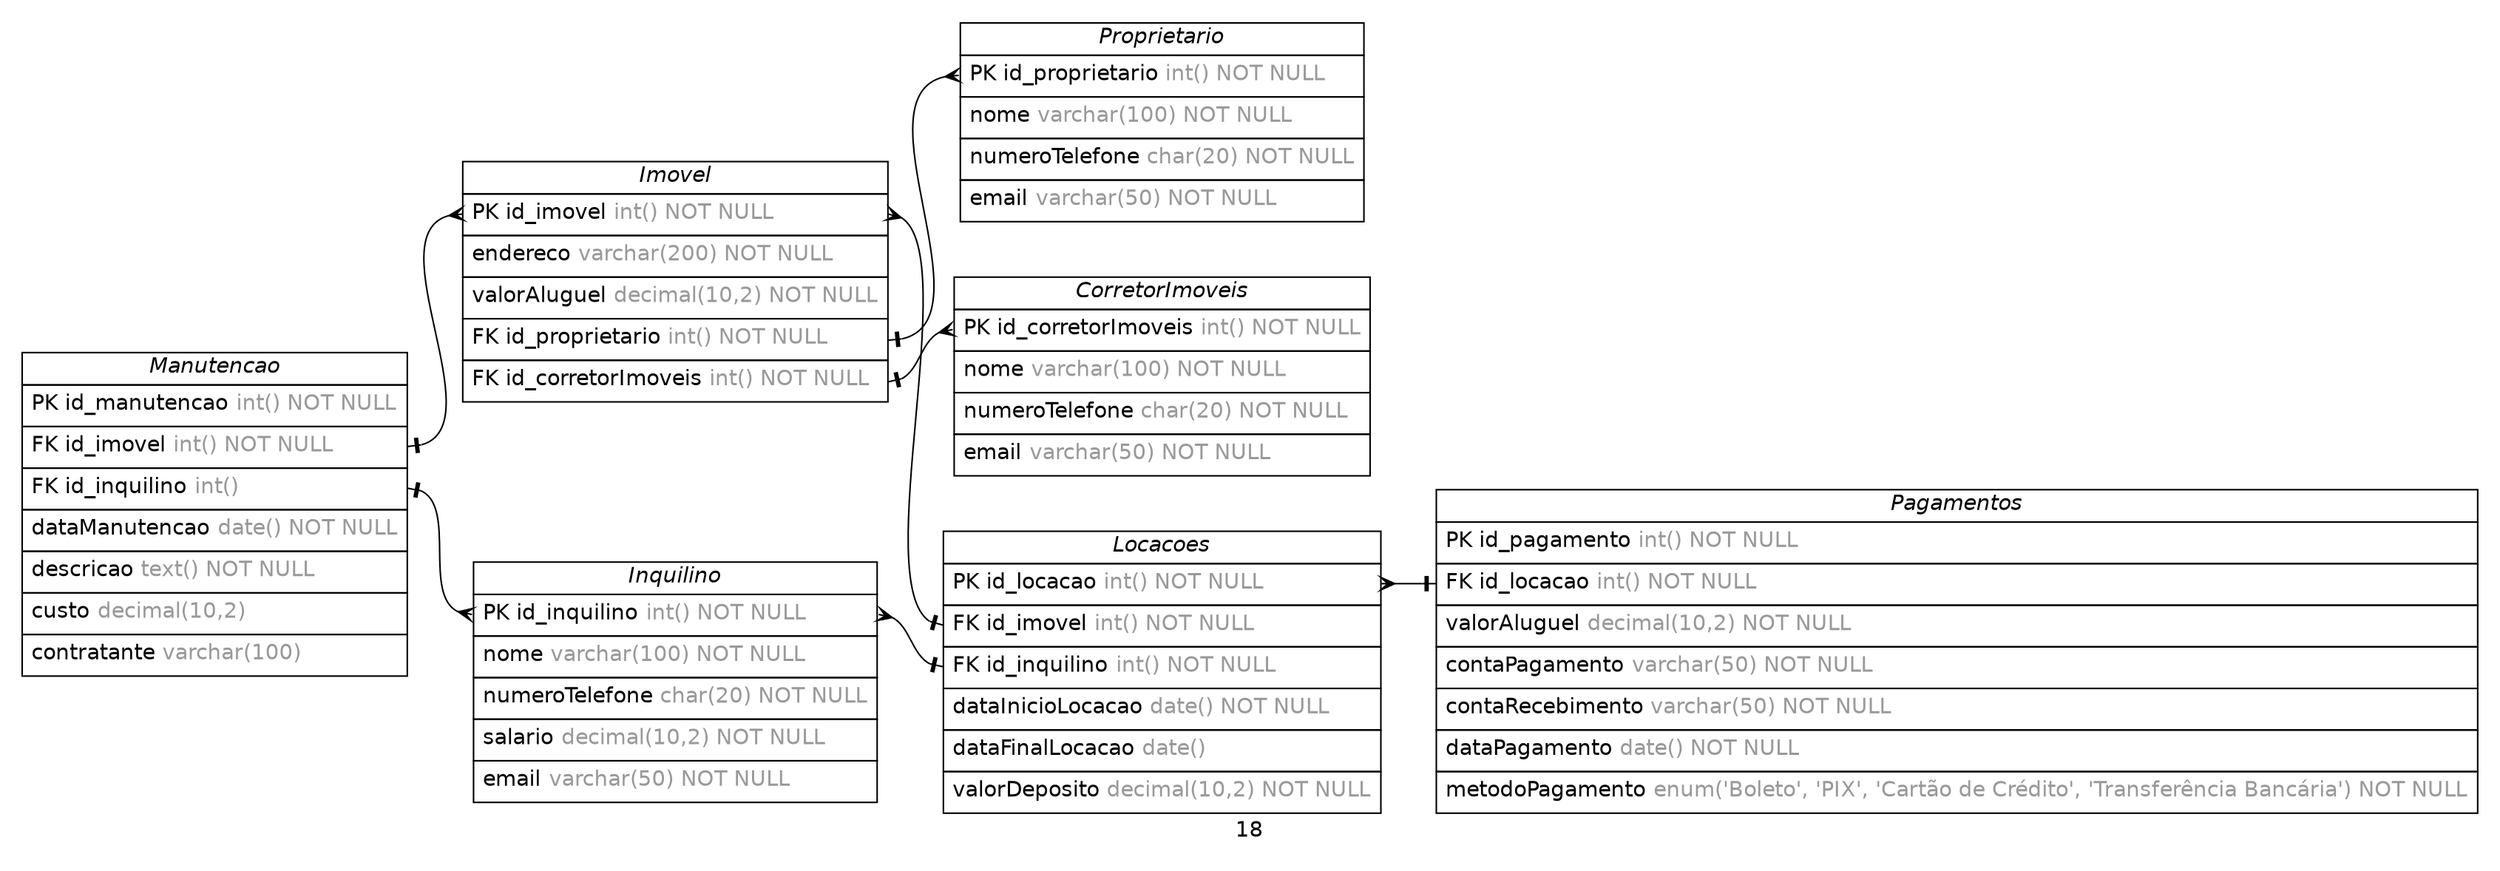 /* created with ERDot < https://github.com/ehne/ERDot > */
digraph G {
    graph [
        nodesep=0.5;
        rankdir="LR";
        concentrate=true;
        splines="spline";
        fontname="Helvetica";
        pad="0.2,0.2",
        label="18",
        
    ];
    
    node [shape=plain, fontname="Helvetica"];
    edge [
        dir=both,
        fontsize=12,
        arrowsize=0.9,
        penwidth=1.0,
        labelangle=32,
        labeldistance=1.8,
        fontname="Helvetica"
    ];
    
    "CorretorImoveis" [ label=<
        <table border="0" cellborder="1" cellspacing="0" >
        <tr><td><i>CorretorImoveis</i></td></tr>
        <tr><td port="id_corretorImoveis" align="left" cellpadding="5">PK id_corretorImoveis <font color="grey60">int() NOT NULL</font></td></tr>
        <tr><td port="nome" align="left" cellpadding="5">nome <font color="grey60">varchar(100) NOT NULL</font></td></tr>
        <tr><td port="numeroTelefone" align="left" cellpadding="5">numeroTelefone <font color="grey60">char(20) NOT NULL</font></td></tr>
        <tr><td port="email" align="left" cellpadding="5">email <font color="grey60">varchar(50) NOT NULL</font></td></tr>
    </table>>];
    "Proprietario" [ label=<
        <table border="0" cellborder="1" cellspacing="0" >
        <tr><td><i>Proprietario</i></td></tr>
        <tr><td port="id_proprietario" align="left" cellpadding="5">PK id_proprietario <font color="grey60">int() NOT NULL</font></td></tr>
        <tr><td port="nome" align="left" cellpadding="5">nome <font color="grey60">varchar(100) NOT NULL</font></td></tr>
        <tr><td port="numeroTelefone" align="left" cellpadding="5">numeroTelefone <font color="grey60">char(20) NOT NULL</font></td></tr>
        <tr><td port="email" align="left" cellpadding="5">email <font color="grey60">varchar(50) NOT NULL</font></td></tr>
    </table>>];
    "Inquilino" [ label=<
        <table border="0" cellborder="1" cellspacing="0" >
        <tr><td><i>Inquilino</i></td></tr>
        <tr><td port="id_inquilino" align="left" cellpadding="5">PK id_inquilino <font color="grey60">int() NOT NULL</font></td></tr>
        <tr><td port="nome" align="left" cellpadding="5">nome <font color="grey60">varchar(100) NOT NULL</font></td></tr>
        <tr><td port="numeroTelefone" align="left" cellpadding="5">numeroTelefone <font color="grey60">char(20) NOT NULL</font></td></tr>
        <tr><td port="salario" align="left" cellpadding="5">salario <font color="grey60">decimal(10,2) NOT NULL</font></td></tr>
        <tr><td port="email" align="left" cellpadding="5">email <font color="grey60">varchar(50) NOT NULL</font></td></tr>
    </table>>];
    "Imovel" [ label=<
        <table border="0" cellborder="1" cellspacing="0" >
        <tr><td><i>Imovel</i></td></tr>
        <tr><td port="id_imovel" align="left" cellpadding="5">PK id_imovel <font color="grey60">int() NOT NULL</font></td></tr>
        <tr><td port="endereco" align="left" cellpadding="5">endereco <font color="grey60">varchar(200) NOT NULL</font></td></tr>
        <tr><td port="valorAluguel" align="left" cellpadding="5">valorAluguel <font color="grey60">decimal(10,2) NOT NULL</font></td></tr>
        <tr><td port="id_proprietario" align="left" cellpadding="5">FK id_proprietario <font color="grey60">int() NOT NULL</font></td></tr>
        <tr><td port="id_corretorImoveis" align="left" cellpadding="5">FK id_corretorImoveis <font color="grey60">int() NOT NULL</font></td></tr>
    </table>>];
    "Locacoes" [ label=<
        <table border="0" cellborder="1" cellspacing="0" >
        <tr><td><i>Locacoes</i></td></tr>
        <tr><td port="id_locacao" align="left" cellpadding="5">PK id_locacao <font color="grey60">int() NOT NULL</font></td></tr>
        <tr><td port="id_imovel" align="left" cellpadding="5">FK id_imovel <font color="grey60">int() NOT NULL</font></td></tr>
        <tr><td port="id_inquilino" align="left" cellpadding="5">FK id_inquilino <font color="grey60">int() NOT NULL</font></td></tr>
        <tr><td port="dataInicioLocacao" align="left" cellpadding="5">dataInicioLocacao <font color="grey60">date() NOT NULL</font></td></tr>
        <tr><td port="dataFinalLocacao" align="left" cellpadding="5">dataFinalLocacao <font color="grey60">date()</font></td></tr>
        <tr><td port="valorDeposito" align="left" cellpadding="5">valorDeposito <font color="grey60">decimal(10,2) NOT NULL</font></td></tr>
    </table>>];
    "Pagamentos" [ label=<
        <table border="0" cellborder="1" cellspacing="0" >
        <tr><td><i>Pagamentos</i></td></tr>
        <tr><td port="id_pagamento" align="left" cellpadding="5">PK id_pagamento <font color="grey60">int() NOT NULL</font></td></tr>
        <tr><td port="id_locacao" align="left" cellpadding="5">FK id_locacao <font color="grey60">int() NOT NULL</font></td></tr>
        <tr><td port="valorAluguel" align="left" cellpadding="5">valorAluguel <font color="grey60">decimal(10,2) NOT NULL</font></td></tr>
        <tr><td port="contaPagamento" align="left" cellpadding="5">contaPagamento <font color="grey60">varchar(50) NOT NULL</font></td></tr>
        <tr><td port="contaRecebimento" align="left" cellpadding="5">contaRecebimento <font color="grey60">varchar(50) NOT NULL</font></td></tr>
        <tr><td port="dataPagamento" align="left" cellpadding="5">dataPagamento <font color="grey60">date() NOT NULL</font></td></tr>
        <tr><td port="metodoPagamento" align="left" cellpadding="5">metodoPagamento <font color="grey60">enum(&#039;Boleto&#039;, &#039;PIX&#039;, &#039;Cartão de Crédito&#039;, &#039;Transferência Bancária&#039;) NOT NULL</font></td></tr>
    </table>>];
    "Manutencao" [ label=<
        <table border="0" cellborder="1" cellspacing="0" >
        <tr><td><i>Manutencao</i></td></tr>
        <tr><td port="id_manutencao" align="left" cellpadding="5">PK id_manutencao <font color="grey60">int() NOT NULL</font></td></tr>
        <tr><td port="id_imovel" align="left" cellpadding="5">FK id_imovel <font color="grey60">int() NOT NULL</font></td></tr>
        <tr><td port="id_inquilino" align="left" cellpadding="5">FK id_inquilino <font color="grey60">int()</font></td></tr>
        <tr><td port="dataManutencao" align="left" cellpadding="5">dataManutencao <font color="grey60">date() NOT NULL</font></td></tr>
        <tr><td port="descricao" align="left" cellpadding="5">descricao <font color="grey60">text() NOT NULL</font></td></tr>
        <tr><td port="custo" align="left" cellpadding="5">custo <font color="grey60">decimal(10,2)</font></td></tr>
        <tr><td port="contratante" align="left" cellpadding="5">contratante <font color="grey60">varchar(100)</font></td></tr>
    </table>>];

    
    "Imovel":"id_corretorImoveis"->"CorretorImoveis":"id_corretorImoveis" [
        arrowhead=ocrow,

        arrowtail=noneotee,
    ];

    
    "Imovel":"id_proprietario"->"Proprietario":"id_proprietario" [
        arrowhead=ocrow,

        arrowtail=noneotee,
    ];

    
    "Imovel":"id_imovel"->"Locacoes":"id_imovel" [
        arrowhead=noneotee,

        arrowtail=ocrow,
    ];

    
    "Inquilino":"id_inquilino"->"Locacoes":"id_inquilino" [
        arrowhead=noneotee,

        arrowtail=ocrow,
    ];

    
    "Locacoes":"id_locacao"->"Pagamentos":"id_locacao" [
        arrowhead=noneotee,

        arrowtail=ocrow,
    ];

    
    "Manutencao":"id_imovel"->"Imovel":"id_imovel" [
        arrowhead=ocrow,

        arrowtail=noneotee,
    ];

    
    "Manutencao":"id_inquilino"->"Inquilino":"id_inquilino" [
        arrowhead=ocrow,

        arrowtail=noneotee,
    ];



    

}
